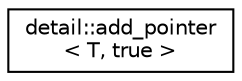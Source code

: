 digraph "Graphical Class Hierarchy"
{
  edge [fontname="Helvetica",fontsize="10",labelfontname="Helvetica",labelfontsize="10"];
  node [fontname="Helvetica",fontsize="10",shape=record];
  rankdir="LR";
  Node1 [label="detail::add_pointer\l\< T, true \>",height=0.2,width=0.4,color="black", fillcolor="white", style="filled",URL="$structdetail_1_1add__pointer_3_01T_00_01true_01_4.html"];
}

